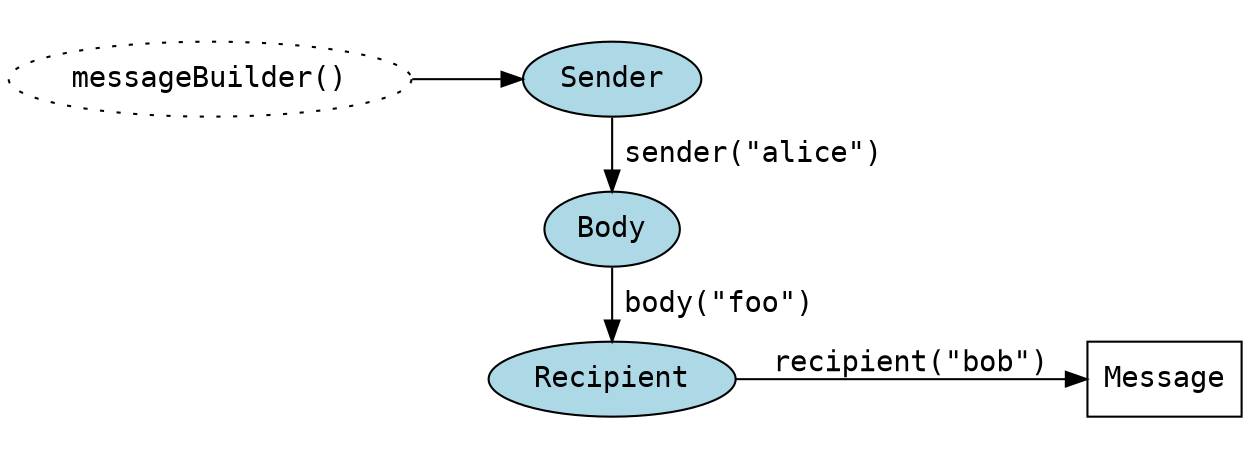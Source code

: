 digraph G {
  rankdir = LR;
  graph [fontname = "courier"];
  node [fontname = "courier"];
  edge [fontname = "courier"];
  messageBuilder [label="messageBuilder()", shape=ellipse, style=dotted]
  Message [shape=box]
  subgraph cluster_chain {
    style=filled
    color=white
    Sender [style=filled, fillcolor=lightblue] 
    Body [style=filled, fillcolor=lightblue]
    Recipient [style=filled, fillcolor=lightblue]
    edge[constraint = false]
    Sender -> Body    [label = "                   sender(\"alice\")"] 
    Body -> Recipient [label = "               body(\"foo\")"]
  }
  messageBuilder -> Sender
  edge [constraint=true]
  Recipient -> Message [label = "recipient(\"bob\")"]
}
